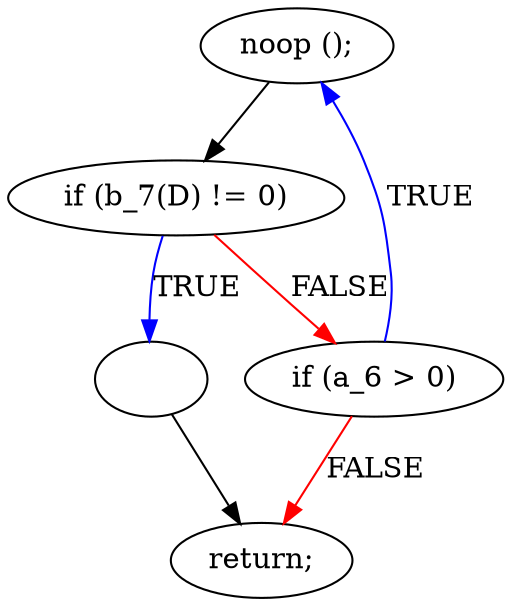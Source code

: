 digraph { // mcdc017b
    A2 [label="noop ();"];
    A3 [label="if (b_7(D) != 0)"];
    A4 [label=""];
    A5 [label="if (a_6 > 0)"];
    A6 [label="return;"];
    A2 -> A3 [label="", color="black"];
    A3 -> A4 [label="TRUE", color="blue"];
    A3 -> A5 [label="FALSE", color="red"];
    A4 -> A6 [label="", color="black"];
    A5 -> A2 [label="TRUE", color="blue"];
    A5 -> A6 [label="FALSE", color="red"];
}
